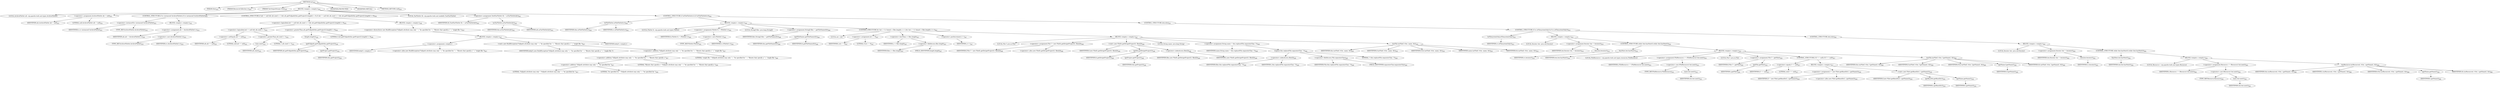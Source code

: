 digraph "tar" {  
"1416" [label = <(METHOD,tar)<SUB>629</SUB>> ]
"77" [label = <(PARAM,this)<SUB>629</SUB>> ]
"1417" [label = <(PARAM,ResourceCollection rc)<SUB>629</SUB>> ]
"1418" [label = <(PARAM,TarOutputStream tOut)<SUB>629</SUB>> ]
"1419" [label = <(BLOCK,&lt;empty&gt;,&lt;empty&gt;)<SUB>630</SUB>> ]
"1420" [label = <(LOCAL,ArchiveFileSet afs: org.apache.tools.ant.types.ArchiveFileSet)> ]
"1421" [label = <(&lt;operator&gt;.assignment,ArchiveFileSet afs = null)<SUB>631</SUB>> ]
"1422" [label = <(IDENTIFIER,afs,ArchiveFileSet afs = null)<SUB>631</SUB>> ]
"1423" [label = <(LITERAL,null,ArchiveFileSet afs = null)<SUB>631</SUB>> ]
"1424" [label = <(CONTROL_STRUCTURE,if (rc instanceof ArchiveFileSet),if (rc instanceof ArchiveFileSet))<SUB>632</SUB>> ]
"1425" [label = <(&lt;operator&gt;.instanceOf,rc instanceof ArchiveFileSet)<SUB>632</SUB>> ]
"1426" [label = <(IDENTIFIER,rc,rc instanceof ArchiveFileSet)<SUB>632</SUB>> ]
"1427" [label = <(TYPE_REF,ArchiveFileSet,ArchiveFileSet)<SUB>632</SUB>> ]
"1428" [label = <(BLOCK,&lt;empty&gt;,&lt;empty&gt;)<SUB>632</SUB>> ]
"1429" [label = <(&lt;operator&gt;.assignment,afs = (ArchiveFileSet) rc)<SUB>633</SUB>> ]
"1430" [label = <(IDENTIFIER,afs,afs = (ArchiveFileSet) rc)<SUB>633</SUB>> ]
"1431" [label = <(&lt;operator&gt;.cast,(ArchiveFileSet) rc)<SUB>633</SUB>> ]
"1432" [label = <(TYPE_REF,ArchiveFileSet,ArchiveFileSet)<SUB>633</SUB>> ]
"1433" [label = <(IDENTIFIER,rc,(ArchiveFileSet) rc)<SUB>633</SUB>> ]
"1434" [label = <(CONTROL_STRUCTURE,if (afs != null &amp;&amp; afs.size() &gt; 1 &amp;&amp; afs.getFullpath(this.getProject()).length() &gt; 0),if (afs != null &amp;&amp; afs.size() &gt; 1 &amp;&amp; afs.getFullpath(this.getProject()).length() &gt; 0))<SUB>635</SUB>> ]
"1435" [label = <(&lt;operator&gt;.logicalAnd,afs != null &amp;&amp; afs.size() &gt; 1 &amp;&amp; afs.getFullpath(this.getProject()).length() &gt; 0)<SUB>635</SUB>> ]
"1436" [label = <(&lt;operator&gt;.logicalAnd,afs != null &amp;&amp; afs.size() &gt; 1)<SUB>635</SUB>> ]
"1437" [label = <(&lt;operator&gt;.notEquals,afs != null)<SUB>635</SUB>> ]
"1438" [label = <(IDENTIFIER,afs,afs != null)<SUB>635</SUB>> ]
"1439" [label = <(LITERAL,null,afs != null)<SUB>635</SUB>> ]
"1440" [label = <(&lt;operator&gt;.greaterThan,afs.size() &gt; 1)<SUB>635</SUB>> ]
"1441" [label = <(size,size())<SUB>635</SUB>> ]
"1442" [label = <(IDENTIFIER,afs,size())<SUB>635</SUB>> ]
"1443" [label = <(LITERAL,1,afs.size() &gt; 1)<SUB>635</SUB>> ]
"1444" [label = <(&lt;operator&gt;.greaterThan,afs.getFullpath(this.getProject()).length() &gt; 0)<SUB>636</SUB>> ]
"1445" [label = <(length,length())<SUB>636</SUB>> ]
"1446" [label = <(getFullpath,getFullpath(this.getProject()))<SUB>636</SUB>> ]
"1447" [label = <(IDENTIFIER,afs,getFullpath(this.getProject()))<SUB>636</SUB>> ]
"1448" [label = <(getProject,getProject())<SUB>636</SUB>> ]
"76" [label = <(IDENTIFIER,this,getProject())<SUB>636</SUB>> ]
"1449" [label = <(LITERAL,0,afs.getFullpath(this.getProject()).length() &gt; 0)<SUB>636</SUB>> ]
"1450" [label = <(BLOCK,&lt;empty&gt;,&lt;empty&gt;)<SUB>636</SUB>> ]
"1451" [label = <(&lt;operator&gt;.throw,throw new BuildException(&quot;fullpath attribute may only &quot; + &quot;be specified for &quot; + &quot;filesets that specify a &quot; + &quot;single file.&quot;);)<SUB>637</SUB>> ]
"1452" [label = <(BLOCK,&lt;empty&gt;,&lt;empty&gt;)<SUB>637</SUB>> ]
"1453" [label = <(&lt;operator&gt;.assignment,&lt;empty&gt;)> ]
"1454" [label = <(IDENTIFIER,$obj31,&lt;empty&gt;)> ]
"1455" [label = <(&lt;operator&gt;.alloc,new BuildException(&quot;fullpath attribute may only &quot; + &quot;be specified for &quot; + &quot;filesets that specify a &quot; + &quot;single file.&quot;))<SUB>637</SUB>> ]
"1456" [label = <(&lt;init&gt;,new BuildException(&quot;fullpath attribute may only &quot; + &quot;be specified for &quot; + &quot;filesets that specify a &quot; + &quot;single file.&quot;))<SUB>637</SUB>> ]
"1457" [label = <(IDENTIFIER,$obj31,new BuildException(&quot;fullpath attribute may only &quot; + &quot;be specified for &quot; + &quot;filesets that specify a &quot; + &quot;single file.&quot;))> ]
"1458" [label = <(&lt;operator&gt;.addition,&quot;fullpath attribute may only &quot; + &quot;be specified for &quot; + &quot;filesets that specify a &quot; + &quot;single file.&quot;)<SUB>637</SUB>> ]
"1459" [label = <(&lt;operator&gt;.addition,&quot;fullpath attribute may only &quot; + &quot;be specified for &quot; + &quot;filesets that specify a &quot;)<SUB>637</SUB>> ]
"1460" [label = <(&lt;operator&gt;.addition,&quot;fullpath attribute may only &quot; + &quot;be specified for &quot;)<SUB>637</SUB>> ]
"1461" [label = <(LITERAL,&quot;fullpath attribute may only &quot;,&quot;fullpath attribute may only &quot; + &quot;be specified for &quot;)<SUB>637</SUB>> ]
"1462" [label = <(LITERAL,&quot;be specified for &quot;,&quot;fullpath attribute may only &quot; + &quot;be specified for &quot;)<SUB>638</SUB>> ]
"1463" [label = <(LITERAL,&quot;filesets that specify a &quot;,&quot;fullpath attribute may only &quot; + &quot;be specified for &quot; + &quot;filesets that specify a &quot;)<SUB>639</SUB>> ]
"1464" [label = <(LITERAL,&quot;single file.&quot;,&quot;fullpath attribute may only &quot; + &quot;be specified for &quot; + &quot;filesets that specify a &quot; + &quot;single file.&quot;)<SUB>640</SUB>> ]
"1465" [label = <(IDENTIFIER,$obj31,&lt;empty&gt;)> ]
"1466" [label = <(LOCAL,TarFileSet tfs: org.apache.tools.ant.taskdefs.Tar$TarFileSet)> ]
"1467" [label = <(&lt;operator&gt;.assignment,Tar$TarFileSet tfs = asTarFileSet(afs))<SUB>642</SUB>> ]
"1468" [label = <(IDENTIFIER,tfs,Tar$TarFileSet tfs = asTarFileSet(afs))<SUB>642</SUB>> ]
"1469" [label = <(asTarFileSet,asTarFileSet(afs))<SUB>642</SUB>> ]
"78" [label = <(IDENTIFIER,this,asTarFileSet(afs))<SUB>642</SUB>> ]
"1470" [label = <(IDENTIFIER,afs,asTarFileSet(afs))<SUB>642</SUB>> ]
"1471" [label = <(CONTROL_STRUCTURE,if (isFileFileSet(rc)),if (isFileFileSet(rc)))<SUB>644</SUB>> ]
"1472" [label = <(isFileFileSet,isFileFileSet(rc))<SUB>644</SUB>> ]
"79" [label = <(IDENTIFIER,this,isFileFileSet(rc))<SUB>644</SUB>> ]
"1473" [label = <(IDENTIFIER,rc,isFileFileSet(rc))<SUB>644</SUB>> ]
"1474" [label = <(BLOCK,&lt;empty&gt;,&lt;empty&gt;)<SUB>644</SUB>> ]
"1475" [label = <(LOCAL,FileSet fs: org.apache.tools.ant.types.FileSet)> ]
"1476" [label = <(&lt;operator&gt;.assignment,FileSet fs = (FileSet) rc)<SUB>645</SUB>> ]
"1477" [label = <(IDENTIFIER,fs,FileSet fs = (FileSet) rc)<SUB>645</SUB>> ]
"1478" [label = <(&lt;operator&gt;.cast,(FileSet) rc)<SUB>645</SUB>> ]
"1479" [label = <(TYPE_REF,FileSet,FileSet)<SUB>645</SUB>> ]
"1480" [label = <(IDENTIFIER,rc,(FileSet) rc)<SUB>645</SUB>> ]
"1481" [label = <(LOCAL,String[] files: java.lang.String[])> ]
"1482" [label = <(&lt;operator&gt;.assignment,String[] files = getFileNames(fs))<SUB>646</SUB>> ]
"1483" [label = <(IDENTIFIER,files,String[] files = getFileNames(fs))<SUB>646</SUB>> ]
"1484" [label = <(getFileNames,getFileNames(fs))<SUB>646</SUB>> ]
"80" [label = <(IDENTIFIER,this,getFileNames(fs))<SUB>646</SUB>> ]
"1485" [label = <(IDENTIFIER,fs,getFileNames(fs))<SUB>646</SUB>> ]
"1486" [label = <(CONTROL_STRUCTURE,for (int i = 0; Some(i &lt; files.length); i++),for (int i = 0; Some(i &lt; files.length); i++))<SUB>647</SUB>> ]
"1487" [label = <(LOCAL,int i: int)> ]
"1488" [label = <(&lt;operator&gt;.assignment,int i = 0)<SUB>647</SUB>> ]
"1489" [label = <(IDENTIFIER,i,int i = 0)<SUB>647</SUB>> ]
"1490" [label = <(LITERAL,0,int i = 0)<SUB>647</SUB>> ]
"1491" [label = <(&lt;operator&gt;.lessThan,i &lt; files.length)<SUB>647</SUB>> ]
"1492" [label = <(IDENTIFIER,i,i &lt; files.length)<SUB>647</SUB>> ]
"1493" [label = <(&lt;operator&gt;.fieldAccess,files.length)<SUB>647</SUB>> ]
"1494" [label = <(IDENTIFIER,files,i &lt; files.length)<SUB>647</SUB>> ]
"1495" [label = <(FIELD_IDENTIFIER,length,length)<SUB>647</SUB>> ]
"1496" [label = <(&lt;operator&gt;.postIncrement,i++)<SUB>647</SUB>> ]
"1497" [label = <(IDENTIFIER,i,i++)<SUB>647</SUB>> ]
"1498" [label = <(BLOCK,&lt;empty&gt;,&lt;empty&gt;)<SUB>647</SUB>> ]
"83" [label = <(LOCAL,File f: java.io.File)> ]
"1499" [label = <(&lt;operator&gt;.assignment,File f = new File(fs.getDir(getProject()), files[i]))<SUB>648</SUB>> ]
"1500" [label = <(IDENTIFIER,f,File f = new File(fs.getDir(getProject()), files[i]))<SUB>648</SUB>> ]
"1501" [label = <(&lt;operator&gt;.alloc,new File(fs.getDir(getProject()), files[i]))<SUB>648</SUB>> ]
"1502" [label = <(&lt;init&gt;,new File(fs.getDir(getProject()), files[i]))<SUB>648</SUB>> ]
"82" [label = <(IDENTIFIER,f,new File(fs.getDir(getProject()), files[i]))<SUB>648</SUB>> ]
"1503" [label = <(getDir,getDir(getProject()))<SUB>648</SUB>> ]
"1504" [label = <(IDENTIFIER,fs,getDir(getProject()))<SUB>648</SUB>> ]
"1505" [label = <(getProject,getProject())<SUB>648</SUB>> ]
"81" [label = <(IDENTIFIER,this,getProject())<SUB>648</SUB>> ]
"1506" [label = <(&lt;operator&gt;.indexAccess,files[i])<SUB>648</SUB>> ]
"1507" [label = <(IDENTIFIER,files,new File(fs.getDir(getProject()), files[i]))<SUB>648</SUB>> ]
"1508" [label = <(IDENTIFIER,i,new File(fs.getDir(getProject()), files[i]))<SUB>648</SUB>> ]
"1509" [label = <(LOCAL,String name: java.lang.String)> ]
"1510" [label = <(&lt;operator&gt;.assignment,String name = this.replace(File.separatorChar, '/'))<SUB>649</SUB>> ]
"1511" [label = <(IDENTIFIER,name,String name = this.replace(File.separatorChar, '/'))<SUB>649</SUB>> ]
"1512" [label = <(replace,this.replace(File.separatorChar, '/'))<SUB>649</SUB>> ]
"1513" [label = <(&lt;operator&gt;.indexAccess,files[i])<SUB>649</SUB>> ]
"1514" [label = <(IDENTIFIER,files,this.replace(File.separatorChar, '/'))<SUB>649</SUB>> ]
"1515" [label = <(IDENTIFIER,i,this.replace(File.separatorChar, '/'))<SUB>649</SUB>> ]
"1516" [label = <(&lt;operator&gt;.fieldAccess,File.separatorChar)<SUB>649</SUB>> ]
"1517" [label = <(IDENTIFIER,File,this.replace(File.separatorChar, '/'))<SUB>649</SUB>> ]
"1518" [label = <(FIELD_IDENTIFIER,separatorChar,separatorChar)<SUB>649</SUB>> ]
"1519" [label = <(LITERAL,'/',this.replace(File.separatorChar, '/'))<SUB>649</SUB>> ]
"1520" [label = <(tarFile,tarFile(f, tOut, name, tfs))<SUB>650</SUB>> ]
"84" [label = <(IDENTIFIER,this,tarFile(f, tOut, name, tfs))<SUB>650</SUB>> ]
"1521" [label = <(IDENTIFIER,f,tarFile(f, tOut, name, tfs))<SUB>650</SUB>> ]
"1522" [label = <(IDENTIFIER,tOut,tarFile(f, tOut, name, tfs))<SUB>650</SUB>> ]
"1523" [label = <(IDENTIFIER,name,tarFile(f, tOut, name, tfs))<SUB>650</SUB>> ]
"1524" [label = <(IDENTIFIER,tfs,tarFile(f, tOut, name, tfs))<SUB>650</SUB>> ]
"1525" [label = <(CONTROL_STRUCTURE,else,else)<SUB>652</SUB>> ]
"1526" [label = <(CONTROL_STRUCTURE,if (rc.isFilesystemOnly()),if (rc.isFilesystemOnly()))<SUB>652</SUB>> ]
"1527" [label = <(isFilesystemOnly,isFilesystemOnly())<SUB>652</SUB>> ]
"1528" [label = <(IDENTIFIER,rc,isFilesystemOnly())<SUB>652</SUB>> ]
"1529" [label = <(BLOCK,&lt;empty&gt;,&lt;empty&gt;)<SUB>652</SUB>> ]
"1530" [label = <(LOCAL,Iterator iter: java.util.Iterator)> ]
"1531" [label = <(&lt;operator&gt;.assignment,Iterator iter = iterator())<SUB>653</SUB>> ]
"1532" [label = <(IDENTIFIER,iter,Iterator iter = iterator())<SUB>653</SUB>> ]
"1533" [label = <(iterator,iterator())<SUB>653</SUB>> ]
"1534" [label = <(IDENTIFIER,rc,iterator())<SUB>653</SUB>> ]
"1535" [label = <(CONTROL_STRUCTURE,while (iter.hasNext()),while (iter.hasNext()))<SUB>654</SUB>> ]
"1536" [label = <(hasNext,iter.hasNext())<SUB>654</SUB>> ]
"1537" [label = <(IDENTIFIER,iter,iter.hasNext())<SUB>654</SUB>> ]
"1538" [label = <(BLOCK,&lt;empty&gt;,&lt;empty&gt;)<SUB>654</SUB>> ]
"1539" [label = <(LOCAL,FileResource r: org.apache.tools.ant.types.resources.FileResource)> ]
"1540" [label = <(&lt;operator&gt;.assignment,FileResource r = (FileResource) iter.next())<SUB>655</SUB>> ]
"1541" [label = <(IDENTIFIER,r,FileResource r = (FileResource) iter.next())<SUB>655</SUB>> ]
"1542" [label = <(&lt;operator&gt;.cast,(FileResource) iter.next())<SUB>655</SUB>> ]
"1543" [label = <(TYPE_REF,FileResource,FileResource)<SUB>655</SUB>> ]
"1544" [label = <(next,iter.next())<SUB>655</SUB>> ]
"1545" [label = <(IDENTIFIER,iter,iter.next())<SUB>655</SUB>> ]
"86" [label = <(LOCAL,File f: java.io.File)> ]
"1546" [label = <(&lt;operator&gt;.assignment,File f = getFile())<SUB>656</SUB>> ]
"1547" [label = <(IDENTIFIER,f,File f = getFile())<SUB>656</SUB>> ]
"1548" [label = <(getFile,getFile())<SUB>656</SUB>> ]
"1549" [label = <(IDENTIFIER,r,getFile())<SUB>656</SUB>> ]
"1550" [label = <(CONTROL_STRUCTURE,if (f == null),if (f == null))<SUB>657</SUB>> ]
"1551" [label = <(&lt;operator&gt;.equals,f == null)<SUB>657</SUB>> ]
"1552" [label = <(IDENTIFIER,f,f == null)<SUB>657</SUB>> ]
"1553" [label = <(LITERAL,null,f == null)<SUB>657</SUB>> ]
"1554" [label = <(BLOCK,&lt;empty&gt;,&lt;empty&gt;)<SUB>657</SUB>> ]
"1555" [label = <(&lt;operator&gt;.assignment,f = new File(r.getBaseDir(), r.getName()))<SUB>658</SUB>> ]
"1556" [label = <(IDENTIFIER,f,f = new File(r.getBaseDir(), r.getName()))<SUB>658</SUB>> ]
"1557" [label = <(&lt;operator&gt;.alloc,new File(r.getBaseDir(), r.getName()))<SUB>658</SUB>> ]
"1558" [label = <(&lt;init&gt;,new File(r.getBaseDir(), r.getName()))<SUB>658</SUB>> ]
"85" [label = <(IDENTIFIER,f,new File(r.getBaseDir(), r.getName()))<SUB>658</SUB>> ]
"1559" [label = <(getBaseDir,getBaseDir())<SUB>658</SUB>> ]
"1560" [label = <(IDENTIFIER,r,getBaseDir())<SUB>658</SUB>> ]
"1561" [label = <(getName,getName())<SUB>658</SUB>> ]
"1562" [label = <(IDENTIFIER,r,getName())<SUB>658</SUB>> ]
"1563" [label = <(tarFile,tarFile(f, tOut, f.getName(), tfs))<SUB>660</SUB>> ]
"87" [label = <(IDENTIFIER,this,tarFile(f, tOut, f.getName(), tfs))<SUB>660</SUB>> ]
"1564" [label = <(IDENTIFIER,f,tarFile(f, tOut, f.getName(), tfs))<SUB>660</SUB>> ]
"1565" [label = <(IDENTIFIER,tOut,tarFile(f, tOut, f.getName(), tfs))<SUB>660</SUB>> ]
"1566" [label = <(getName,f.getName())<SUB>660</SUB>> ]
"1567" [label = <(IDENTIFIER,f,f.getName())<SUB>660</SUB>> ]
"1568" [label = <(IDENTIFIER,tfs,tarFile(f, tOut, f.getName(), tfs))<SUB>660</SUB>> ]
"1569" [label = <(CONTROL_STRUCTURE,else,else)<SUB>662</SUB>> ]
"1570" [label = <(BLOCK,&lt;empty&gt;,&lt;empty&gt;)<SUB>662</SUB>> ]
"1571" [label = <(LOCAL,Iterator iter: java.util.Iterator)> ]
"1572" [label = <(&lt;operator&gt;.assignment,Iterator iter = iterator())<SUB>663</SUB>> ]
"1573" [label = <(IDENTIFIER,iter,Iterator iter = iterator())<SUB>663</SUB>> ]
"1574" [label = <(iterator,iterator())<SUB>663</SUB>> ]
"1575" [label = <(IDENTIFIER,rc,iterator())<SUB>663</SUB>> ]
"1576" [label = <(CONTROL_STRUCTURE,while (iter.hasNext()),while (iter.hasNext()))<SUB>664</SUB>> ]
"1577" [label = <(hasNext,iter.hasNext())<SUB>664</SUB>> ]
"1578" [label = <(IDENTIFIER,iter,iter.hasNext())<SUB>664</SUB>> ]
"1579" [label = <(BLOCK,&lt;empty&gt;,&lt;empty&gt;)<SUB>664</SUB>> ]
"1580" [label = <(LOCAL,Resource r: org.apache.tools.ant.types.Resource)> ]
"1581" [label = <(&lt;operator&gt;.assignment,Resource r = (Resource) iter.next())<SUB>665</SUB>> ]
"1582" [label = <(IDENTIFIER,r,Resource r = (Resource) iter.next())<SUB>665</SUB>> ]
"1583" [label = <(&lt;operator&gt;.cast,(Resource) iter.next())<SUB>665</SUB>> ]
"1584" [label = <(TYPE_REF,Resource,Resource)<SUB>665</SUB>> ]
"1585" [label = <(next,iter.next())<SUB>665</SUB>> ]
"1586" [label = <(IDENTIFIER,iter,iter.next())<SUB>665</SUB>> ]
"1587" [label = <(tarResource,tarResource(r, tOut, r.getName(), tfs))<SUB>666</SUB>> ]
"88" [label = <(IDENTIFIER,this,tarResource(r, tOut, r.getName(), tfs))<SUB>666</SUB>> ]
"1588" [label = <(IDENTIFIER,r,tarResource(r, tOut, r.getName(), tfs))<SUB>666</SUB>> ]
"1589" [label = <(IDENTIFIER,tOut,tarResource(r, tOut, r.getName(), tfs))<SUB>666</SUB>> ]
"1590" [label = <(getName,getName())<SUB>666</SUB>> ]
"1591" [label = <(IDENTIFIER,r,getName())<SUB>666</SUB>> ]
"1592" [label = <(IDENTIFIER,tfs,tarResource(r, tOut, r.getName(), tfs))<SUB>666</SUB>> ]
"1593" [label = <(MODIFIER,PROTECTED)> ]
"1594" [label = <(MODIFIER,VIRTUAL)> ]
"1595" [label = <(METHOD_RETURN,void)<SUB>629</SUB>> ]
  "1416" -> "77" 
  "1416" -> "1417" 
  "1416" -> "1418" 
  "1416" -> "1419" 
  "1416" -> "1593" 
  "1416" -> "1594" 
  "1416" -> "1595" 
  "1419" -> "1420" 
  "1419" -> "1421" 
  "1419" -> "1424" 
  "1419" -> "1434" 
  "1419" -> "1466" 
  "1419" -> "1467" 
  "1419" -> "1471" 
  "1421" -> "1422" 
  "1421" -> "1423" 
  "1424" -> "1425" 
  "1424" -> "1428" 
  "1425" -> "1426" 
  "1425" -> "1427" 
  "1428" -> "1429" 
  "1429" -> "1430" 
  "1429" -> "1431" 
  "1431" -> "1432" 
  "1431" -> "1433" 
  "1434" -> "1435" 
  "1434" -> "1450" 
  "1435" -> "1436" 
  "1435" -> "1444" 
  "1436" -> "1437" 
  "1436" -> "1440" 
  "1437" -> "1438" 
  "1437" -> "1439" 
  "1440" -> "1441" 
  "1440" -> "1443" 
  "1441" -> "1442" 
  "1444" -> "1445" 
  "1444" -> "1449" 
  "1445" -> "1446" 
  "1446" -> "1447" 
  "1446" -> "1448" 
  "1448" -> "76" 
  "1450" -> "1451" 
  "1451" -> "1452" 
  "1452" -> "1453" 
  "1452" -> "1456" 
  "1452" -> "1465" 
  "1453" -> "1454" 
  "1453" -> "1455" 
  "1456" -> "1457" 
  "1456" -> "1458" 
  "1458" -> "1459" 
  "1458" -> "1464" 
  "1459" -> "1460" 
  "1459" -> "1463" 
  "1460" -> "1461" 
  "1460" -> "1462" 
  "1467" -> "1468" 
  "1467" -> "1469" 
  "1469" -> "78" 
  "1469" -> "1470" 
  "1471" -> "1472" 
  "1471" -> "1474" 
  "1471" -> "1525" 
  "1472" -> "79" 
  "1472" -> "1473" 
  "1474" -> "1475" 
  "1474" -> "1476" 
  "1474" -> "1481" 
  "1474" -> "1482" 
  "1474" -> "1486" 
  "1476" -> "1477" 
  "1476" -> "1478" 
  "1478" -> "1479" 
  "1478" -> "1480" 
  "1482" -> "1483" 
  "1482" -> "1484" 
  "1484" -> "80" 
  "1484" -> "1485" 
  "1486" -> "1487" 
  "1486" -> "1488" 
  "1486" -> "1491" 
  "1486" -> "1496" 
  "1486" -> "1498" 
  "1488" -> "1489" 
  "1488" -> "1490" 
  "1491" -> "1492" 
  "1491" -> "1493" 
  "1493" -> "1494" 
  "1493" -> "1495" 
  "1496" -> "1497" 
  "1498" -> "83" 
  "1498" -> "1499" 
  "1498" -> "1502" 
  "1498" -> "1509" 
  "1498" -> "1510" 
  "1498" -> "1520" 
  "1499" -> "1500" 
  "1499" -> "1501" 
  "1502" -> "82" 
  "1502" -> "1503" 
  "1502" -> "1506" 
  "1503" -> "1504" 
  "1503" -> "1505" 
  "1505" -> "81" 
  "1506" -> "1507" 
  "1506" -> "1508" 
  "1510" -> "1511" 
  "1510" -> "1512" 
  "1512" -> "1513" 
  "1512" -> "1516" 
  "1512" -> "1519" 
  "1513" -> "1514" 
  "1513" -> "1515" 
  "1516" -> "1517" 
  "1516" -> "1518" 
  "1520" -> "84" 
  "1520" -> "1521" 
  "1520" -> "1522" 
  "1520" -> "1523" 
  "1520" -> "1524" 
  "1525" -> "1526" 
  "1526" -> "1527" 
  "1526" -> "1529" 
  "1526" -> "1569" 
  "1527" -> "1528" 
  "1529" -> "1530" 
  "1529" -> "1531" 
  "1529" -> "1535" 
  "1531" -> "1532" 
  "1531" -> "1533" 
  "1533" -> "1534" 
  "1535" -> "1536" 
  "1535" -> "1538" 
  "1536" -> "1537" 
  "1538" -> "1539" 
  "1538" -> "1540" 
  "1538" -> "86" 
  "1538" -> "1546" 
  "1538" -> "1550" 
  "1538" -> "1563" 
  "1540" -> "1541" 
  "1540" -> "1542" 
  "1542" -> "1543" 
  "1542" -> "1544" 
  "1544" -> "1545" 
  "1546" -> "1547" 
  "1546" -> "1548" 
  "1548" -> "1549" 
  "1550" -> "1551" 
  "1550" -> "1554" 
  "1551" -> "1552" 
  "1551" -> "1553" 
  "1554" -> "1555" 
  "1554" -> "1558" 
  "1555" -> "1556" 
  "1555" -> "1557" 
  "1558" -> "85" 
  "1558" -> "1559" 
  "1558" -> "1561" 
  "1559" -> "1560" 
  "1561" -> "1562" 
  "1563" -> "87" 
  "1563" -> "1564" 
  "1563" -> "1565" 
  "1563" -> "1566" 
  "1563" -> "1568" 
  "1566" -> "1567" 
  "1569" -> "1570" 
  "1570" -> "1571" 
  "1570" -> "1572" 
  "1570" -> "1576" 
  "1572" -> "1573" 
  "1572" -> "1574" 
  "1574" -> "1575" 
  "1576" -> "1577" 
  "1576" -> "1579" 
  "1577" -> "1578" 
  "1579" -> "1580" 
  "1579" -> "1581" 
  "1579" -> "1587" 
  "1581" -> "1582" 
  "1581" -> "1583" 
  "1583" -> "1584" 
  "1583" -> "1585" 
  "1585" -> "1586" 
  "1587" -> "88" 
  "1587" -> "1588" 
  "1587" -> "1589" 
  "1587" -> "1590" 
  "1587" -> "1592" 
  "1590" -> "1591" 
}
